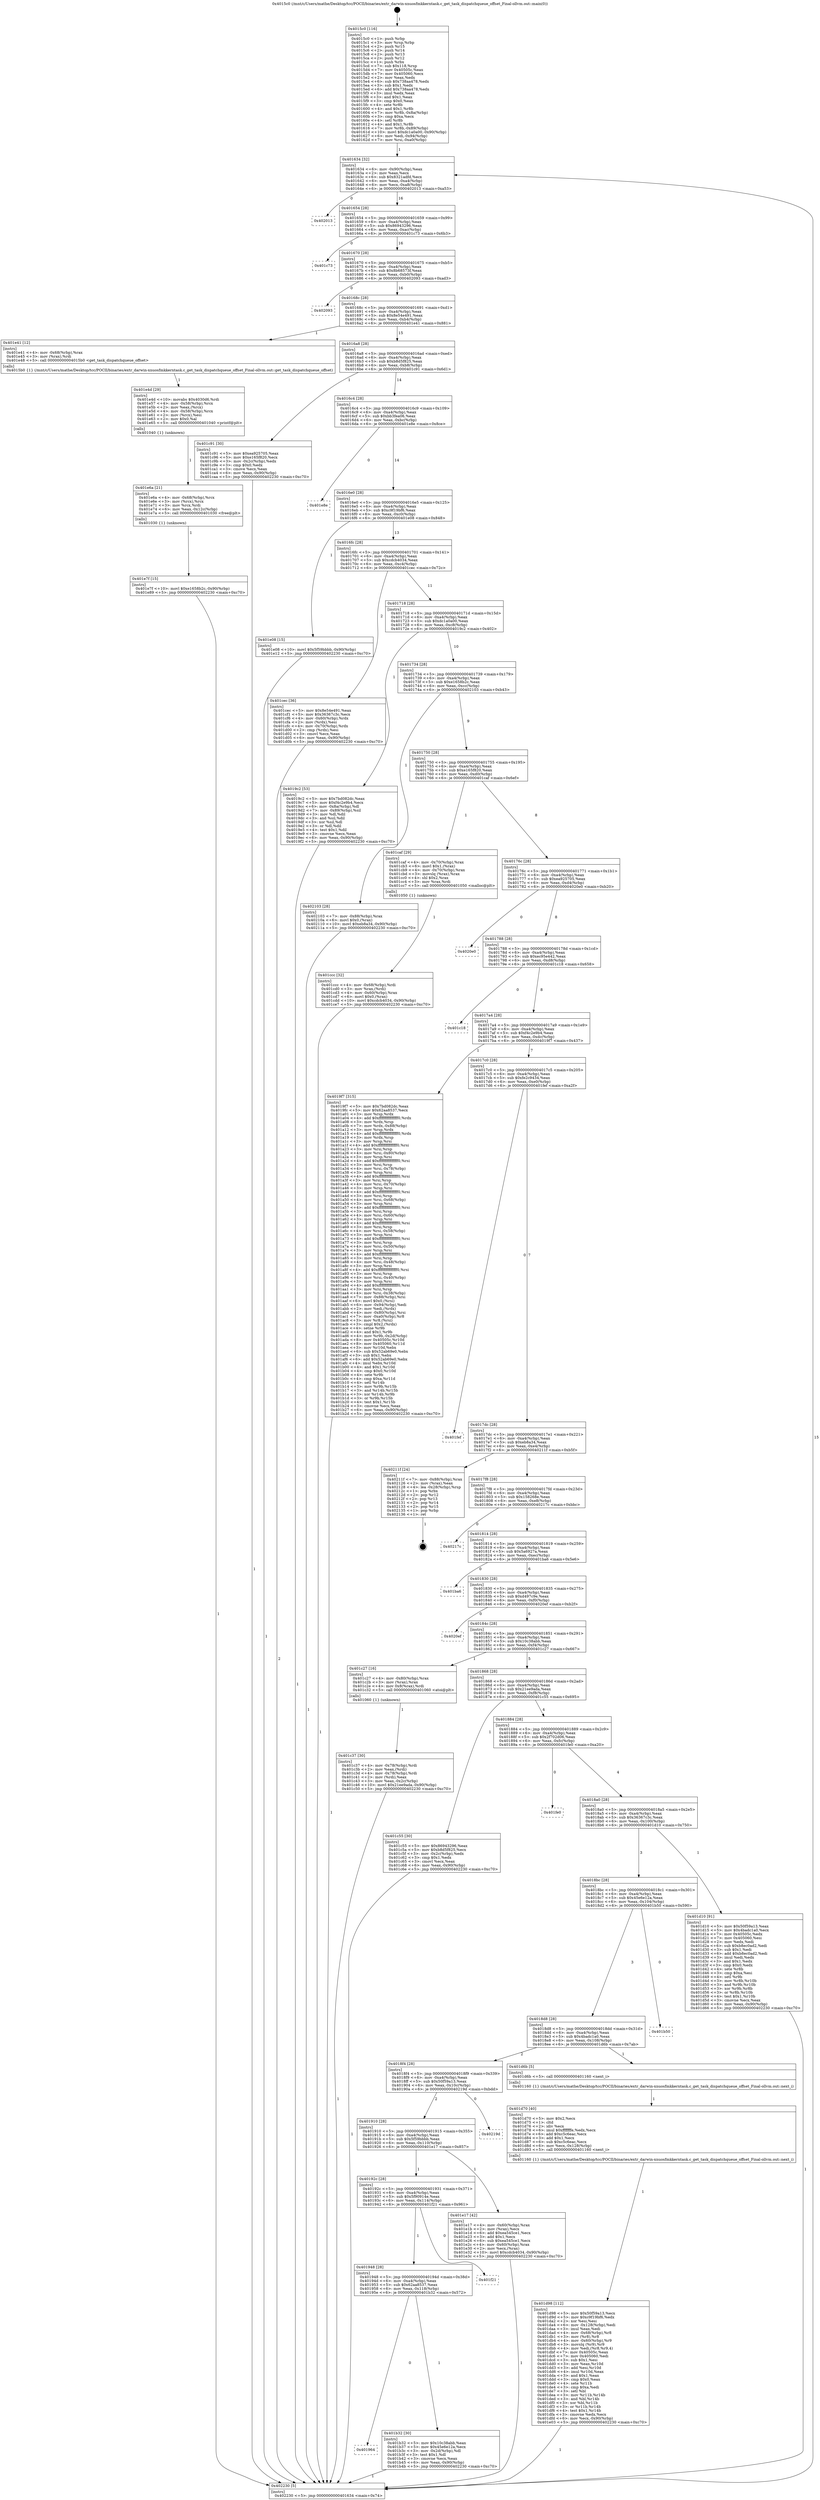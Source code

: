 digraph "0x4015c0" {
  label = "0x4015c0 (/mnt/c/Users/mathe/Desktop/tcc/POCII/binaries/extr_darwin-xnuosfmkkerntask.c_get_task_dispatchqueue_offset_Final-ollvm.out::main(0))"
  labelloc = "t"
  node[shape=record]

  Entry [label="",width=0.3,height=0.3,shape=circle,fillcolor=black,style=filled]
  "0x401634" [label="{
     0x401634 [32]\l
     | [instrs]\l
     &nbsp;&nbsp;0x401634 \<+6\>: mov -0x90(%rbp),%eax\l
     &nbsp;&nbsp;0x40163a \<+2\>: mov %eax,%ecx\l
     &nbsp;&nbsp;0x40163c \<+6\>: sub $0x8321adfd,%ecx\l
     &nbsp;&nbsp;0x401642 \<+6\>: mov %eax,-0xa4(%rbp)\l
     &nbsp;&nbsp;0x401648 \<+6\>: mov %ecx,-0xa8(%rbp)\l
     &nbsp;&nbsp;0x40164e \<+6\>: je 0000000000402013 \<main+0xa53\>\l
  }"]
  "0x402013" [label="{
     0x402013\l
  }", style=dashed]
  "0x401654" [label="{
     0x401654 [28]\l
     | [instrs]\l
     &nbsp;&nbsp;0x401654 \<+5\>: jmp 0000000000401659 \<main+0x99\>\l
     &nbsp;&nbsp;0x401659 \<+6\>: mov -0xa4(%rbp),%eax\l
     &nbsp;&nbsp;0x40165f \<+5\>: sub $0x86943296,%eax\l
     &nbsp;&nbsp;0x401664 \<+6\>: mov %eax,-0xac(%rbp)\l
     &nbsp;&nbsp;0x40166a \<+6\>: je 0000000000401c73 \<main+0x6b3\>\l
  }"]
  Exit [label="",width=0.3,height=0.3,shape=circle,fillcolor=black,style=filled,peripheries=2]
  "0x401c73" [label="{
     0x401c73\l
  }", style=dashed]
  "0x401670" [label="{
     0x401670 [28]\l
     | [instrs]\l
     &nbsp;&nbsp;0x401670 \<+5\>: jmp 0000000000401675 \<main+0xb5\>\l
     &nbsp;&nbsp;0x401675 \<+6\>: mov -0xa4(%rbp),%eax\l
     &nbsp;&nbsp;0x40167b \<+5\>: sub $0x8b68573f,%eax\l
     &nbsp;&nbsp;0x401680 \<+6\>: mov %eax,-0xb0(%rbp)\l
     &nbsp;&nbsp;0x401686 \<+6\>: je 0000000000402093 \<main+0xad3\>\l
  }"]
  "0x401e7f" [label="{
     0x401e7f [15]\l
     | [instrs]\l
     &nbsp;&nbsp;0x401e7f \<+10\>: movl $0xe1658b2c,-0x90(%rbp)\l
     &nbsp;&nbsp;0x401e89 \<+5\>: jmp 0000000000402230 \<main+0xc70\>\l
  }"]
  "0x402093" [label="{
     0x402093\l
  }", style=dashed]
  "0x40168c" [label="{
     0x40168c [28]\l
     | [instrs]\l
     &nbsp;&nbsp;0x40168c \<+5\>: jmp 0000000000401691 \<main+0xd1\>\l
     &nbsp;&nbsp;0x401691 \<+6\>: mov -0xa4(%rbp),%eax\l
     &nbsp;&nbsp;0x401697 \<+5\>: sub $0x8e54e491,%eax\l
     &nbsp;&nbsp;0x40169c \<+6\>: mov %eax,-0xb4(%rbp)\l
     &nbsp;&nbsp;0x4016a2 \<+6\>: je 0000000000401e41 \<main+0x881\>\l
  }"]
  "0x401e6a" [label="{
     0x401e6a [21]\l
     | [instrs]\l
     &nbsp;&nbsp;0x401e6a \<+4\>: mov -0x68(%rbp),%rcx\l
     &nbsp;&nbsp;0x401e6e \<+3\>: mov (%rcx),%rcx\l
     &nbsp;&nbsp;0x401e71 \<+3\>: mov %rcx,%rdi\l
     &nbsp;&nbsp;0x401e74 \<+6\>: mov %eax,-0x12c(%rbp)\l
     &nbsp;&nbsp;0x401e7a \<+5\>: call 0000000000401030 \<free@plt\>\l
     | [calls]\l
     &nbsp;&nbsp;0x401030 \{1\} (unknown)\l
  }"]
  "0x401e41" [label="{
     0x401e41 [12]\l
     | [instrs]\l
     &nbsp;&nbsp;0x401e41 \<+4\>: mov -0x68(%rbp),%rax\l
     &nbsp;&nbsp;0x401e45 \<+3\>: mov (%rax),%rdi\l
     &nbsp;&nbsp;0x401e48 \<+5\>: call 00000000004015b0 \<get_task_dispatchqueue_offset\>\l
     | [calls]\l
     &nbsp;&nbsp;0x4015b0 \{1\} (/mnt/c/Users/mathe/Desktop/tcc/POCII/binaries/extr_darwin-xnuosfmkkerntask.c_get_task_dispatchqueue_offset_Final-ollvm.out::get_task_dispatchqueue_offset)\l
  }"]
  "0x4016a8" [label="{
     0x4016a8 [28]\l
     | [instrs]\l
     &nbsp;&nbsp;0x4016a8 \<+5\>: jmp 00000000004016ad \<main+0xed\>\l
     &nbsp;&nbsp;0x4016ad \<+6\>: mov -0xa4(%rbp),%eax\l
     &nbsp;&nbsp;0x4016b3 \<+5\>: sub $0xb8d5f825,%eax\l
     &nbsp;&nbsp;0x4016b8 \<+6\>: mov %eax,-0xb8(%rbp)\l
     &nbsp;&nbsp;0x4016be \<+6\>: je 0000000000401c91 \<main+0x6d1\>\l
  }"]
  "0x401e4d" [label="{
     0x401e4d [29]\l
     | [instrs]\l
     &nbsp;&nbsp;0x401e4d \<+10\>: movabs $0x4030d6,%rdi\l
     &nbsp;&nbsp;0x401e57 \<+4\>: mov -0x58(%rbp),%rcx\l
     &nbsp;&nbsp;0x401e5b \<+2\>: mov %eax,(%rcx)\l
     &nbsp;&nbsp;0x401e5d \<+4\>: mov -0x58(%rbp),%rcx\l
     &nbsp;&nbsp;0x401e61 \<+2\>: mov (%rcx),%esi\l
     &nbsp;&nbsp;0x401e63 \<+2\>: mov $0x0,%al\l
     &nbsp;&nbsp;0x401e65 \<+5\>: call 0000000000401040 \<printf@plt\>\l
     | [calls]\l
     &nbsp;&nbsp;0x401040 \{1\} (unknown)\l
  }"]
  "0x401c91" [label="{
     0x401c91 [30]\l
     | [instrs]\l
     &nbsp;&nbsp;0x401c91 \<+5\>: mov $0xea925705,%eax\l
     &nbsp;&nbsp;0x401c96 \<+5\>: mov $0xe165f820,%ecx\l
     &nbsp;&nbsp;0x401c9b \<+3\>: mov -0x2c(%rbp),%edx\l
     &nbsp;&nbsp;0x401c9e \<+3\>: cmp $0x0,%edx\l
     &nbsp;&nbsp;0x401ca1 \<+3\>: cmove %ecx,%eax\l
     &nbsp;&nbsp;0x401ca4 \<+6\>: mov %eax,-0x90(%rbp)\l
     &nbsp;&nbsp;0x401caa \<+5\>: jmp 0000000000402230 \<main+0xc70\>\l
  }"]
  "0x4016c4" [label="{
     0x4016c4 [28]\l
     | [instrs]\l
     &nbsp;&nbsp;0x4016c4 \<+5\>: jmp 00000000004016c9 \<main+0x109\>\l
     &nbsp;&nbsp;0x4016c9 \<+6\>: mov -0xa4(%rbp),%eax\l
     &nbsp;&nbsp;0x4016cf \<+5\>: sub $0xbb3fea06,%eax\l
     &nbsp;&nbsp;0x4016d4 \<+6\>: mov %eax,-0xbc(%rbp)\l
     &nbsp;&nbsp;0x4016da \<+6\>: je 0000000000401e8e \<main+0x8ce\>\l
  }"]
  "0x401d98" [label="{
     0x401d98 [112]\l
     | [instrs]\l
     &nbsp;&nbsp;0x401d98 \<+5\>: mov $0x50f59a13,%ecx\l
     &nbsp;&nbsp;0x401d9d \<+5\>: mov $0xc9f19bf6,%edx\l
     &nbsp;&nbsp;0x401da2 \<+2\>: xor %esi,%esi\l
     &nbsp;&nbsp;0x401da4 \<+6\>: mov -0x128(%rbp),%edi\l
     &nbsp;&nbsp;0x401daa \<+3\>: imul %eax,%edi\l
     &nbsp;&nbsp;0x401dad \<+4\>: mov -0x68(%rbp),%r8\l
     &nbsp;&nbsp;0x401db1 \<+3\>: mov (%r8),%r8\l
     &nbsp;&nbsp;0x401db4 \<+4\>: mov -0x60(%rbp),%r9\l
     &nbsp;&nbsp;0x401db8 \<+3\>: movslq (%r9),%r9\l
     &nbsp;&nbsp;0x401dbb \<+4\>: mov %edi,(%r8,%r9,4)\l
     &nbsp;&nbsp;0x401dbf \<+7\>: mov 0x40505c,%eax\l
     &nbsp;&nbsp;0x401dc6 \<+7\>: mov 0x405060,%edi\l
     &nbsp;&nbsp;0x401dcd \<+3\>: sub $0x1,%esi\l
     &nbsp;&nbsp;0x401dd0 \<+3\>: mov %eax,%r10d\l
     &nbsp;&nbsp;0x401dd3 \<+3\>: add %esi,%r10d\l
     &nbsp;&nbsp;0x401dd6 \<+4\>: imul %r10d,%eax\l
     &nbsp;&nbsp;0x401dda \<+3\>: and $0x1,%eax\l
     &nbsp;&nbsp;0x401ddd \<+3\>: cmp $0x0,%eax\l
     &nbsp;&nbsp;0x401de0 \<+4\>: sete %r11b\l
     &nbsp;&nbsp;0x401de4 \<+3\>: cmp $0xa,%edi\l
     &nbsp;&nbsp;0x401de7 \<+3\>: setl %bl\l
     &nbsp;&nbsp;0x401dea \<+3\>: mov %r11b,%r14b\l
     &nbsp;&nbsp;0x401ded \<+3\>: and %bl,%r14b\l
     &nbsp;&nbsp;0x401df0 \<+3\>: xor %bl,%r11b\l
     &nbsp;&nbsp;0x401df3 \<+3\>: or %r11b,%r14b\l
     &nbsp;&nbsp;0x401df6 \<+4\>: test $0x1,%r14b\l
     &nbsp;&nbsp;0x401dfa \<+3\>: cmovne %edx,%ecx\l
     &nbsp;&nbsp;0x401dfd \<+6\>: mov %ecx,-0x90(%rbp)\l
     &nbsp;&nbsp;0x401e03 \<+5\>: jmp 0000000000402230 \<main+0xc70\>\l
  }"]
  "0x401e8e" [label="{
     0x401e8e\l
  }", style=dashed]
  "0x4016e0" [label="{
     0x4016e0 [28]\l
     | [instrs]\l
     &nbsp;&nbsp;0x4016e0 \<+5\>: jmp 00000000004016e5 \<main+0x125\>\l
     &nbsp;&nbsp;0x4016e5 \<+6\>: mov -0xa4(%rbp),%eax\l
     &nbsp;&nbsp;0x4016eb \<+5\>: sub $0xc9f19bf6,%eax\l
     &nbsp;&nbsp;0x4016f0 \<+6\>: mov %eax,-0xc0(%rbp)\l
     &nbsp;&nbsp;0x4016f6 \<+6\>: je 0000000000401e08 \<main+0x848\>\l
  }"]
  "0x401d70" [label="{
     0x401d70 [40]\l
     | [instrs]\l
     &nbsp;&nbsp;0x401d70 \<+5\>: mov $0x2,%ecx\l
     &nbsp;&nbsp;0x401d75 \<+1\>: cltd\l
     &nbsp;&nbsp;0x401d76 \<+2\>: idiv %ecx\l
     &nbsp;&nbsp;0x401d78 \<+6\>: imul $0xfffffffe,%edx,%ecx\l
     &nbsp;&nbsp;0x401d7e \<+6\>: add $0xc5c6eac,%ecx\l
     &nbsp;&nbsp;0x401d84 \<+3\>: add $0x1,%ecx\l
     &nbsp;&nbsp;0x401d87 \<+6\>: sub $0xc5c6eac,%ecx\l
     &nbsp;&nbsp;0x401d8d \<+6\>: mov %ecx,-0x128(%rbp)\l
     &nbsp;&nbsp;0x401d93 \<+5\>: call 0000000000401160 \<next_i\>\l
     | [calls]\l
     &nbsp;&nbsp;0x401160 \{1\} (/mnt/c/Users/mathe/Desktop/tcc/POCII/binaries/extr_darwin-xnuosfmkkerntask.c_get_task_dispatchqueue_offset_Final-ollvm.out::next_i)\l
  }"]
  "0x401e08" [label="{
     0x401e08 [15]\l
     | [instrs]\l
     &nbsp;&nbsp;0x401e08 \<+10\>: movl $0x5f59bbbb,-0x90(%rbp)\l
     &nbsp;&nbsp;0x401e12 \<+5\>: jmp 0000000000402230 \<main+0xc70\>\l
  }"]
  "0x4016fc" [label="{
     0x4016fc [28]\l
     | [instrs]\l
     &nbsp;&nbsp;0x4016fc \<+5\>: jmp 0000000000401701 \<main+0x141\>\l
     &nbsp;&nbsp;0x401701 \<+6\>: mov -0xa4(%rbp),%eax\l
     &nbsp;&nbsp;0x401707 \<+5\>: sub $0xcdcb4034,%eax\l
     &nbsp;&nbsp;0x40170c \<+6\>: mov %eax,-0xc4(%rbp)\l
     &nbsp;&nbsp;0x401712 \<+6\>: je 0000000000401cec \<main+0x72c\>\l
  }"]
  "0x401ccc" [label="{
     0x401ccc [32]\l
     | [instrs]\l
     &nbsp;&nbsp;0x401ccc \<+4\>: mov -0x68(%rbp),%rdi\l
     &nbsp;&nbsp;0x401cd0 \<+3\>: mov %rax,(%rdi)\l
     &nbsp;&nbsp;0x401cd3 \<+4\>: mov -0x60(%rbp),%rax\l
     &nbsp;&nbsp;0x401cd7 \<+6\>: movl $0x0,(%rax)\l
     &nbsp;&nbsp;0x401cdd \<+10\>: movl $0xcdcb4034,-0x90(%rbp)\l
     &nbsp;&nbsp;0x401ce7 \<+5\>: jmp 0000000000402230 \<main+0xc70\>\l
  }"]
  "0x401cec" [label="{
     0x401cec [36]\l
     | [instrs]\l
     &nbsp;&nbsp;0x401cec \<+5\>: mov $0x8e54e491,%eax\l
     &nbsp;&nbsp;0x401cf1 \<+5\>: mov $0x36367c3c,%ecx\l
     &nbsp;&nbsp;0x401cf6 \<+4\>: mov -0x60(%rbp),%rdx\l
     &nbsp;&nbsp;0x401cfa \<+2\>: mov (%rdx),%esi\l
     &nbsp;&nbsp;0x401cfc \<+4\>: mov -0x70(%rbp),%rdx\l
     &nbsp;&nbsp;0x401d00 \<+2\>: cmp (%rdx),%esi\l
     &nbsp;&nbsp;0x401d02 \<+3\>: cmovl %ecx,%eax\l
     &nbsp;&nbsp;0x401d05 \<+6\>: mov %eax,-0x90(%rbp)\l
     &nbsp;&nbsp;0x401d0b \<+5\>: jmp 0000000000402230 \<main+0xc70\>\l
  }"]
  "0x401718" [label="{
     0x401718 [28]\l
     | [instrs]\l
     &nbsp;&nbsp;0x401718 \<+5\>: jmp 000000000040171d \<main+0x15d\>\l
     &nbsp;&nbsp;0x40171d \<+6\>: mov -0xa4(%rbp),%eax\l
     &nbsp;&nbsp;0x401723 \<+5\>: sub $0xdc1a0a00,%eax\l
     &nbsp;&nbsp;0x401728 \<+6\>: mov %eax,-0xc8(%rbp)\l
     &nbsp;&nbsp;0x40172e \<+6\>: je 00000000004019c2 \<main+0x402\>\l
  }"]
  "0x401c37" [label="{
     0x401c37 [30]\l
     | [instrs]\l
     &nbsp;&nbsp;0x401c37 \<+4\>: mov -0x78(%rbp),%rdi\l
     &nbsp;&nbsp;0x401c3b \<+2\>: mov %eax,(%rdi)\l
     &nbsp;&nbsp;0x401c3d \<+4\>: mov -0x78(%rbp),%rdi\l
     &nbsp;&nbsp;0x401c41 \<+2\>: mov (%rdi),%eax\l
     &nbsp;&nbsp;0x401c43 \<+3\>: mov %eax,-0x2c(%rbp)\l
     &nbsp;&nbsp;0x401c46 \<+10\>: movl $0x21ee9ada,-0x90(%rbp)\l
     &nbsp;&nbsp;0x401c50 \<+5\>: jmp 0000000000402230 \<main+0xc70\>\l
  }"]
  "0x4019c2" [label="{
     0x4019c2 [53]\l
     | [instrs]\l
     &nbsp;&nbsp;0x4019c2 \<+5\>: mov $0x7bd082dc,%eax\l
     &nbsp;&nbsp;0x4019c7 \<+5\>: mov $0xf4c2e9b4,%ecx\l
     &nbsp;&nbsp;0x4019cc \<+6\>: mov -0x8a(%rbp),%dl\l
     &nbsp;&nbsp;0x4019d2 \<+7\>: mov -0x89(%rbp),%sil\l
     &nbsp;&nbsp;0x4019d9 \<+3\>: mov %dl,%dil\l
     &nbsp;&nbsp;0x4019dc \<+3\>: and %sil,%dil\l
     &nbsp;&nbsp;0x4019df \<+3\>: xor %sil,%dl\l
     &nbsp;&nbsp;0x4019e2 \<+3\>: or %dl,%dil\l
     &nbsp;&nbsp;0x4019e5 \<+4\>: test $0x1,%dil\l
     &nbsp;&nbsp;0x4019e9 \<+3\>: cmovne %ecx,%eax\l
     &nbsp;&nbsp;0x4019ec \<+6\>: mov %eax,-0x90(%rbp)\l
     &nbsp;&nbsp;0x4019f2 \<+5\>: jmp 0000000000402230 \<main+0xc70\>\l
  }"]
  "0x401734" [label="{
     0x401734 [28]\l
     | [instrs]\l
     &nbsp;&nbsp;0x401734 \<+5\>: jmp 0000000000401739 \<main+0x179\>\l
     &nbsp;&nbsp;0x401739 \<+6\>: mov -0xa4(%rbp),%eax\l
     &nbsp;&nbsp;0x40173f \<+5\>: sub $0xe1658b2c,%eax\l
     &nbsp;&nbsp;0x401744 \<+6\>: mov %eax,-0xcc(%rbp)\l
     &nbsp;&nbsp;0x40174a \<+6\>: je 0000000000402103 \<main+0xb43\>\l
  }"]
  "0x402230" [label="{
     0x402230 [5]\l
     | [instrs]\l
     &nbsp;&nbsp;0x402230 \<+5\>: jmp 0000000000401634 \<main+0x74\>\l
  }"]
  "0x4015c0" [label="{
     0x4015c0 [116]\l
     | [instrs]\l
     &nbsp;&nbsp;0x4015c0 \<+1\>: push %rbp\l
     &nbsp;&nbsp;0x4015c1 \<+3\>: mov %rsp,%rbp\l
     &nbsp;&nbsp;0x4015c4 \<+2\>: push %r15\l
     &nbsp;&nbsp;0x4015c6 \<+2\>: push %r14\l
     &nbsp;&nbsp;0x4015c8 \<+2\>: push %r13\l
     &nbsp;&nbsp;0x4015ca \<+2\>: push %r12\l
     &nbsp;&nbsp;0x4015cc \<+1\>: push %rbx\l
     &nbsp;&nbsp;0x4015cd \<+7\>: sub $0x118,%rsp\l
     &nbsp;&nbsp;0x4015d4 \<+7\>: mov 0x40505c,%eax\l
     &nbsp;&nbsp;0x4015db \<+7\>: mov 0x405060,%ecx\l
     &nbsp;&nbsp;0x4015e2 \<+2\>: mov %eax,%edx\l
     &nbsp;&nbsp;0x4015e4 \<+6\>: sub $0x738aa478,%edx\l
     &nbsp;&nbsp;0x4015ea \<+3\>: sub $0x1,%edx\l
     &nbsp;&nbsp;0x4015ed \<+6\>: add $0x738aa478,%edx\l
     &nbsp;&nbsp;0x4015f3 \<+3\>: imul %edx,%eax\l
     &nbsp;&nbsp;0x4015f6 \<+3\>: and $0x1,%eax\l
     &nbsp;&nbsp;0x4015f9 \<+3\>: cmp $0x0,%eax\l
     &nbsp;&nbsp;0x4015fc \<+4\>: sete %r8b\l
     &nbsp;&nbsp;0x401600 \<+4\>: and $0x1,%r8b\l
     &nbsp;&nbsp;0x401604 \<+7\>: mov %r8b,-0x8a(%rbp)\l
     &nbsp;&nbsp;0x40160b \<+3\>: cmp $0xa,%ecx\l
     &nbsp;&nbsp;0x40160e \<+4\>: setl %r8b\l
     &nbsp;&nbsp;0x401612 \<+4\>: and $0x1,%r8b\l
     &nbsp;&nbsp;0x401616 \<+7\>: mov %r8b,-0x89(%rbp)\l
     &nbsp;&nbsp;0x40161d \<+10\>: movl $0xdc1a0a00,-0x90(%rbp)\l
     &nbsp;&nbsp;0x401627 \<+6\>: mov %edi,-0x94(%rbp)\l
     &nbsp;&nbsp;0x40162d \<+7\>: mov %rsi,-0xa0(%rbp)\l
  }"]
  "0x401964" [label="{
     0x401964\l
  }", style=dashed]
  "0x402103" [label="{
     0x402103 [28]\l
     | [instrs]\l
     &nbsp;&nbsp;0x402103 \<+7\>: mov -0x88(%rbp),%rax\l
     &nbsp;&nbsp;0x40210a \<+6\>: movl $0x0,(%rax)\l
     &nbsp;&nbsp;0x402110 \<+10\>: movl $0xeb8a34,-0x90(%rbp)\l
     &nbsp;&nbsp;0x40211a \<+5\>: jmp 0000000000402230 \<main+0xc70\>\l
  }"]
  "0x401750" [label="{
     0x401750 [28]\l
     | [instrs]\l
     &nbsp;&nbsp;0x401750 \<+5\>: jmp 0000000000401755 \<main+0x195\>\l
     &nbsp;&nbsp;0x401755 \<+6\>: mov -0xa4(%rbp),%eax\l
     &nbsp;&nbsp;0x40175b \<+5\>: sub $0xe165f820,%eax\l
     &nbsp;&nbsp;0x401760 \<+6\>: mov %eax,-0xd0(%rbp)\l
     &nbsp;&nbsp;0x401766 \<+6\>: je 0000000000401caf \<main+0x6ef\>\l
  }"]
  "0x401b32" [label="{
     0x401b32 [30]\l
     | [instrs]\l
     &nbsp;&nbsp;0x401b32 \<+5\>: mov $0x10c38abb,%eax\l
     &nbsp;&nbsp;0x401b37 \<+5\>: mov $0x45e6e12a,%ecx\l
     &nbsp;&nbsp;0x401b3c \<+3\>: mov -0x2d(%rbp),%dl\l
     &nbsp;&nbsp;0x401b3f \<+3\>: test $0x1,%dl\l
     &nbsp;&nbsp;0x401b42 \<+3\>: cmovne %ecx,%eax\l
     &nbsp;&nbsp;0x401b45 \<+6\>: mov %eax,-0x90(%rbp)\l
     &nbsp;&nbsp;0x401b4b \<+5\>: jmp 0000000000402230 \<main+0xc70\>\l
  }"]
  "0x401caf" [label="{
     0x401caf [29]\l
     | [instrs]\l
     &nbsp;&nbsp;0x401caf \<+4\>: mov -0x70(%rbp),%rax\l
     &nbsp;&nbsp;0x401cb3 \<+6\>: movl $0x1,(%rax)\l
     &nbsp;&nbsp;0x401cb9 \<+4\>: mov -0x70(%rbp),%rax\l
     &nbsp;&nbsp;0x401cbd \<+3\>: movslq (%rax),%rax\l
     &nbsp;&nbsp;0x401cc0 \<+4\>: shl $0x2,%rax\l
     &nbsp;&nbsp;0x401cc4 \<+3\>: mov %rax,%rdi\l
     &nbsp;&nbsp;0x401cc7 \<+5\>: call 0000000000401050 \<malloc@plt\>\l
     | [calls]\l
     &nbsp;&nbsp;0x401050 \{1\} (unknown)\l
  }"]
  "0x40176c" [label="{
     0x40176c [28]\l
     | [instrs]\l
     &nbsp;&nbsp;0x40176c \<+5\>: jmp 0000000000401771 \<main+0x1b1\>\l
     &nbsp;&nbsp;0x401771 \<+6\>: mov -0xa4(%rbp),%eax\l
     &nbsp;&nbsp;0x401777 \<+5\>: sub $0xea925705,%eax\l
     &nbsp;&nbsp;0x40177c \<+6\>: mov %eax,-0xd4(%rbp)\l
     &nbsp;&nbsp;0x401782 \<+6\>: je 00000000004020e0 \<main+0xb20\>\l
  }"]
  "0x401948" [label="{
     0x401948 [28]\l
     | [instrs]\l
     &nbsp;&nbsp;0x401948 \<+5\>: jmp 000000000040194d \<main+0x38d\>\l
     &nbsp;&nbsp;0x40194d \<+6\>: mov -0xa4(%rbp),%eax\l
     &nbsp;&nbsp;0x401953 \<+5\>: sub $0x62aa8537,%eax\l
     &nbsp;&nbsp;0x401958 \<+6\>: mov %eax,-0x118(%rbp)\l
     &nbsp;&nbsp;0x40195e \<+6\>: je 0000000000401b32 \<main+0x572\>\l
  }"]
  "0x4020e0" [label="{
     0x4020e0\l
  }", style=dashed]
  "0x401788" [label="{
     0x401788 [28]\l
     | [instrs]\l
     &nbsp;&nbsp;0x401788 \<+5\>: jmp 000000000040178d \<main+0x1cd\>\l
     &nbsp;&nbsp;0x40178d \<+6\>: mov -0xa4(%rbp),%eax\l
     &nbsp;&nbsp;0x401793 \<+5\>: sub $0xec95e442,%eax\l
     &nbsp;&nbsp;0x401798 \<+6\>: mov %eax,-0xd8(%rbp)\l
     &nbsp;&nbsp;0x40179e \<+6\>: je 0000000000401c18 \<main+0x658\>\l
  }"]
  "0x401f21" [label="{
     0x401f21\l
  }", style=dashed]
  "0x401c18" [label="{
     0x401c18\l
  }", style=dashed]
  "0x4017a4" [label="{
     0x4017a4 [28]\l
     | [instrs]\l
     &nbsp;&nbsp;0x4017a4 \<+5\>: jmp 00000000004017a9 \<main+0x1e9\>\l
     &nbsp;&nbsp;0x4017a9 \<+6\>: mov -0xa4(%rbp),%eax\l
     &nbsp;&nbsp;0x4017af \<+5\>: sub $0xf4c2e9b4,%eax\l
     &nbsp;&nbsp;0x4017b4 \<+6\>: mov %eax,-0xdc(%rbp)\l
     &nbsp;&nbsp;0x4017ba \<+6\>: je 00000000004019f7 \<main+0x437\>\l
  }"]
  "0x40192c" [label="{
     0x40192c [28]\l
     | [instrs]\l
     &nbsp;&nbsp;0x40192c \<+5\>: jmp 0000000000401931 \<main+0x371\>\l
     &nbsp;&nbsp;0x401931 \<+6\>: mov -0xa4(%rbp),%eax\l
     &nbsp;&nbsp;0x401937 \<+5\>: sub $0x5f90914e,%eax\l
     &nbsp;&nbsp;0x40193c \<+6\>: mov %eax,-0x114(%rbp)\l
     &nbsp;&nbsp;0x401942 \<+6\>: je 0000000000401f21 \<main+0x961\>\l
  }"]
  "0x4019f7" [label="{
     0x4019f7 [315]\l
     | [instrs]\l
     &nbsp;&nbsp;0x4019f7 \<+5\>: mov $0x7bd082dc,%eax\l
     &nbsp;&nbsp;0x4019fc \<+5\>: mov $0x62aa8537,%ecx\l
     &nbsp;&nbsp;0x401a01 \<+3\>: mov %rsp,%rdx\l
     &nbsp;&nbsp;0x401a04 \<+4\>: add $0xfffffffffffffff0,%rdx\l
     &nbsp;&nbsp;0x401a08 \<+3\>: mov %rdx,%rsp\l
     &nbsp;&nbsp;0x401a0b \<+7\>: mov %rdx,-0x88(%rbp)\l
     &nbsp;&nbsp;0x401a12 \<+3\>: mov %rsp,%rdx\l
     &nbsp;&nbsp;0x401a15 \<+4\>: add $0xfffffffffffffff0,%rdx\l
     &nbsp;&nbsp;0x401a19 \<+3\>: mov %rdx,%rsp\l
     &nbsp;&nbsp;0x401a1c \<+3\>: mov %rsp,%rsi\l
     &nbsp;&nbsp;0x401a1f \<+4\>: add $0xfffffffffffffff0,%rsi\l
     &nbsp;&nbsp;0x401a23 \<+3\>: mov %rsi,%rsp\l
     &nbsp;&nbsp;0x401a26 \<+4\>: mov %rsi,-0x80(%rbp)\l
     &nbsp;&nbsp;0x401a2a \<+3\>: mov %rsp,%rsi\l
     &nbsp;&nbsp;0x401a2d \<+4\>: add $0xfffffffffffffff0,%rsi\l
     &nbsp;&nbsp;0x401a31 \<+3\>: mov %rsi,%rsp\l
     &nbsp;&nbsp;0x401a34 \<+4\>: mov %rsi,-0x78(%rbp)\l
     &nbsp;&nbsp;0x401a38 \<+3\>: mov %rsp,%rsi\l
     &nbsp;&nbsp;0x401a3b \<+4\>: add $0xfffffffffffffff0,%rsi\l
     &nbsp;&nbsp;0x401a3f \<+3\>: mov %rsi,%rsp\l
     &nbsp;&nbsp;0x401a42 \<+4\>: mov %rsi,-0x70(%rbp)\l
     &nbsp;&nbsp;0x401a46 \<+3\>: mov %rsp,%rsi\l
     &nbsp;&nbsp;0x401a49 \<+4\>: add $0xfffffffffffffff0,%rsi\l
     &nbsp;&nbsp;0x401a4d \<+3\>: mov %rsi,%rsp\l
     &nbsp;&nbsp;0x401a50 \<+4\>: mov %rsi,-0x68(%rbp)\l
     &nbsp;&nbsp;0x401a54 \<+3\>: mov %rsp,%rsi\l
     &nbsp;&nbsp;0x401a57 \<+4\>: add $0xfffffffffffffff0,%rsi\l
     &nbsp;&nbsp;0x401a5b \<+3\>: mov %rsi,%rsp\l
     &nbsp;&nbsp;0x401a5e \<+4\>: mov %rsi,-0x60(%rbp)\l
     &nbsp;&nbsp;0x401a62 \<+3\>: mov %rsp,%rsi\l
     &nbsp;&nbsp;0x401a65 \<+4\>: add $0xfffffffffffffff0,%rsi\l
     &nbsp;&nbsp;0x401a69 \<+3\>: mov %rsi,%rsp\l
     &nbsp;&nbsp;0x401a6c \<+4\>: mov %rsi,-0x58(%rbp)\l
     &nbsp;&nbsp;0x401a70 \<+3\>: mov %rsp,%rsi\l
     &nbsp;&nbsp;0x401a73 \<+4\>: add $0xfffffffffffffff0,%rsi\l
     &nbsp;&nbsp;0x401a77 \<+3\>: mov %rsi,%rsp\l
     &nbsp;&nbsp;0x401a7a \<+4\>: mov %rsi,-0x50(%rbp)\l
     &nbsp;&nbsp;0x401a7e \<+3\>: mov %rsp,%rsi\l
     &nbsp;&nbsp;0x401a81 \<+4\>: add $0xfffffffffffffff0,%rsi\l
     &nbsp;&nbsp;0x401a85 \<+3\>: mov %rsi,%rsp\l
     &nbsp;&nbsp;0x401a88 \<+4\>: mov %rsi,-0x48(%rbp)\l
     &nbsp;&nbsp;0x401a8c \<+3\>: mov %rsp,%rsi\l
     &nbsp;&nbsp;0x401a8f \<+4\>: add $0xfffffffffffffff0,%rsi\l
     &nbsp;&nbsp;0x401a93 \<+3\>: mov %rsi,%rsp\l
     &nbsp;&nbsp;0x401a96 \<+4\>: mov %rsi,-0x40(%rbp)\l
     &nbsp;&nbsp;0x401a9a \<+3\>: mov %rsp,%rsi\l
     &nbsp;&nbsp;0x401a9d \<+4\>: add $0xfffffffffffffff0,%rsi\l
     &nbsp;&nbsp;0x401aa1 \<+3\>: mov %rsi,%rsp\l
     &nbsp;&nbsp;0x401aa4 \<+4\>: mov %rsi,-0x38(%rbp)\l
     &nbsp;&nbsp;0x401aa8 \<+7\>: mov -0x88(%rbp),%rsi\l
     &nbsp;&nbsp;0x401aaf \<+6\>: movl $0x0,(%rsi)\l
     &nbsp;&nbsp;0x401ab5 \<+6\>: mov -0x94(%rbp),%edi\l
     &nbsp;&nbsp;0x401abb \<+2\>: mov %edi,(%rdx)\l
     &nbsp;&nbsp;0x401abd \<+4\>: mov -0x80(%rbp),%rsi\l
     &nbsp;&nbsp;0x401ac1 \<+7\>: mov -0xa0(%rbp),%r8\l
     &nbsp;&nbsp;0x401ac8 \<+3\>: mov %r8,(%rsi)\l
     &nbsp;&nbsp;0x401acb \<+3\>: cmpl $0x2,(%rdx)\l
     &nbsp;&nbsp;0x401ace \<+4\>: setne %r9b\l
     &nbsp;&nbsp;0x401ad2 \<+4\>: and $0x1,%r9b\l
     &nbsp;&nbsp;0x401ad6 \<+4\>: mov %r9b,-0x2d(%rbp)\l
     &nbsp;&nbsp;0x401ada \<+8\>: mov 0x40505c,%r10d\l
     &nbsp;&nbsp;0x401ae2 \<+8\>: mov 0x405060,%r11d\l
     &nbsp;&nbsp;0x401aea \<+3\>: mov %r10d,%ebx\l
     &nbsp;&nbsp;0x401aed \<+6\>: sub $0x52ab69e0,%ebx\l
     &nbsp;&nbsp;0x401af3 \<+3\>: sub $0x1,%ebx\l
     &nbsp;&nbsp;0x401af6 \<+6\>: add $0x52ab69e0,%ebx\l
     &nbsp;&nbsp;0x401afc \<+4\>: imul %ebx,%r10d\l
     &nbsp;&nbsp;0x401b00 \<+4\>: and $0x1,%r10d\l
     &nbsp;&nbsp;0x401b04 \<+4\>: cmp $0x0,%r10d\l
     &nbsp;&nbsp;0x401b08 \<+4\>: sete %r9b\l
     &nbsp;&nbsp;0x401b0c \<+4\>: cmp $0xa,%r11d\l
     &nbsp;&nbsp;0x401b10 \<+4\>: setl %r14b\l
     &nbsp;&nbsp;0x401b14 \<+3\>: mov %r9b,%r15b\l
     &nbsp;&nbsp;0x401b17 \<+3\>: and %r14b,%r15b\l
     &nbsp;&nbsp;0x401b1a \<+3\>: xor %r14b,%r9b\l
     &nbsp;&nbsp;0x401b1d \<+3\>: or %r9b,%r15b\l
     &nbsp;&nbsp;0x401b20 \<+4\>: test $0x1,%r15b\l
     &nbsp;&nbsp;0x401b24 \<+3\>: cmovne %ecx,%eax\l
     &nbsp;&nbsp;0x401b27 \<+6\>: mov %eax,-0x90(%rbp)\l
     &nbsp;&nbsp;0x401b2d \<+5\>: jmp 0000000000402230 \<main+0xc70\>\l
  }"]
  "0x4017c0" [label="{
     0x4017c0 [28]\l
     | [instrs]\l
     &nbsp;&nbsp;0x4017c0 \<+5\>: jmp 00000000004017c5 \<main+0x205\>\l
     &nbsp;&nbsp;0x4017c5 \<+6\>: mov -0xa4(%rbp),%eax\l
     &nbsp;&nbsp;0x4017cb \<+5\>: sub $0xfe2c9434,%eax\l
     &nbsp;&nbsp;0x4017d0 \<+6\>: mov %eax,-0xe0(%rbp)\l
     &nbsp;&nbsp;0x4017d6 \<+6\>: je 0000000000401fef \<main+0xa2f\>\l
  }"]
  "0x401e17" [label="{
     0x401e17 [42]\l
     | [instrs]\l
     &nbsp;&nbsp;0x401e17 \<+4\>: mov -0x60(%rbp),%rax\l
     &nbsp;&nbsp;0x401e1b \<+2\>: mov (%rax),%ecx\l
     &nbsp;&nbsp;0x401e1d \<+6\>: add $0xea545ce1,%ecx\l
     &nbsp;&nbsp;0x401e23 \<+3\>: add $0x1,%ecx\l
     &nbsp;&nbsp;0x401e26 \<+6\>: sub $0xea545ce1,%ecx\l
     &nbsp;&nbsp;0x401e2c \<+4\>: mov -0x60(%rbp),%rax\l
     &nbsp;&nbsp;0x401e30 \<+2\>: mov %ecx,(%rax)\l
     &nbsp;&nbsp;0x401e32 \<+10\>: movl $0xcdcb4034,-0x90(%rbp)\l
     &nbsp;&nbsp;0x401e3c \<+5\>: jmp 0000000000402230 \<main+0xc70\>\l
  }"]
  "0x401910" [label="{
     0x401910 [28]\l
     | [instrs]\l
     &nbsp;&nbsp;0x401910 \<+5\>: jmp 0000000000401915 \<main+0x355\>\l
     &nbsp;&nbsp;0x401915 \<+6\>: mov -0xa4(%rbp),%eax\l
     &nbsp;&nbsp;0x40191b \<+5\>: sub $0x5f59bbbb,%eax\l
     &nbsp;&nbsp;0x401920 \<+6\>: mov %eax,-0x110(%rbp)\l
     &nbsp;&nbsp;0x401926 \<+6\>: je 0000000000401e17 \<main+0x857\>\l
  }"]
  "0x401fef" [label="{
     0x401fef\l
  }", style=dashed]
  "0x4017dc" [label="{
     0x4017dc [28]\l
     | [instrs]\l
     &nbsp;&nbsp;0x4017dc \<+5\>: jmp 00000000004017e1 \<main+0x221\>\l
     &nbsp;&nbsp;0x4017e1 \<+6\>: mov -0xa4(%rbp),%eax\l
     &nbsp;&nbsp;0x4017e7 \<+5\>: sub $0xeb8a34,%eax\l
     &nbsp;&nbsp;0x4017ec \<+6\>: mov %eax,-0xe4(%rbp)\l
     &nbsp;&nbsp;0x4017f2 \<+6\>: je 000000000040211f \<main+0xb5f\>\l
  }"]
  "0x40219d" [label="{
     0x40219d\l
  }", style=dashed]
  "0x40211f" [label="{
     0x40211f [24]\l
     | [instrs]\l
     &nbsp;&nbsp;0x40211f \<+7\>: mov -0x88(%rbp),%rax\l
     &nbsp;&nbsp;0x402126 \<+2\>: mov (%rax),%eax\l
     &nbsp;&nbsp;0x402128 \<+4\>: lea -0x28(%rbp),%rsp\l
     &nbsp;&nbsp;0x40212c \<+1\>: pop %rbx\l
     &nbsp;&nbsp;0x40212d \<+2\>: pop %r12\l
     &nbsp;&nbsp;0x40212f \<+2\>: pop %r13\l
     &nbsp;&nbsp;0x402131 \<+2\>: pop %r14\l
     &nbsp;&nbsp;0x402133 \<+2\>: pop %r15\l
     &nbsp;&nbsp;0x402135 \<+1\>: pop %rbp\l
     &nbsp;&nbsp;0x402136 \<+1\>: ret\l
  }"]
  "0x4017f8" [label="{
     0x4017f8 [28]\l
     | [instrs]\l
     &nbsp;&nbsp;0x4017f8 \<+5\>: jmp 00000000004017fd \<main+0x23d\>\l
     &nbsp;&nbsp;0x4017fd \<+6\>: mov -0xa4(%rbp),%eax\l
     &nbsp;&nbsp;0x401803 \<+5\>: sub $0x158268e,%eax\l
     &nbsp;&nbsp;0x401808 \<+6\>: mov %eax,-0xe8(%rbp)\l
     &nbsp;&nbsp;0x40180e \<+6\>: je 000000000040217c \<main+0xbbc\>\l
  }"]
  "0x4018f4" [label="{
     0x4018f4 [28]\l
     | [instrs]\l
     &nbsp;&nbsp;0x4018f4 \<+5\>: jmp 00000000004018f9 \<main+0x339\>\l
     &nbsp;&nbsp;0x4018f9 \<+6\>: mov -0xa4(%rbp),%eax\l
     &nbsp;&nbsp;0x4018ff \<+5\>: sub $0x50f59a13,%eax\l
     &nbsp;&nbsp;0x401904 \<+6\>: mov %eax,-0x10c(%rbp)\l
     &nbsp;&nbsp;0x40190a \<+6\>: je 000000000040219d \<main+0xbdd\>\l
  }"]
  "0x40217c" [label="{
     0x40217c\l
  }", style=dashed]
  "0x401814" [label="{
     0x401814 [28]\l
     | [instrs]\l
     &nbsp;&nbsp;0x401814 \<+5\>: jmp 0000000000401819 \<main+0x259\>\l
     &nbsp;&nbsp;0x401819 \<+6\>: mov -0xa4(%rbp),%eax\l
     &nbsp;&nbsp;0x40181f \<+5\>: sub $0x5a6927a,%eax\l
     &nbsp;&nbsp;0x401824 \<+6\>: mov %eax,-0xec(%rbp)\l
     &nbsp;&nbsp;0x40182a \<+6\>: je 0000000000401ba6 \<main+0x5e6\>\l
  }"]
  "0x401d6b" [label="{
     0x401d6b [5]\l
     | [instrs]\l
     &nbsp;&nbsp;0x401d6b \<+5\>: call 0000000000401160 \<next_i\>\l
     | [calls]\l
     &nbsp;&nbsp;0x401160 \{1\} (/mnt/c/Users/mathe/Desktop/tcc/POCII/binaries/extr_darwin-xnuosfmkkerntask.c_get_task_dispatchqueue_offset_Final-ollvm.out::next_i)\l
  }"]
  "0x401ba6" [label="{
     0x401ba6\l
  }", style=dashed]
  "0x401830" [label="{
     0x401830 [28]\l
     | [instrs]\l
     &nbsp;&nbsp;0x401830 \<+5\>: jmp 0000000000401835 \<main+0x275\>\l
     &nbsp;&nbsp;0x401835 \<+6\>: mov -0xa4(%rbp),%eax\l
     &nbsp;&nbsp;0x40183b \<+5\>: sub $0xd497c9e,%eax\l
     &nbsp;&nbsp;0x401840 \<+6\>: mov %eax,-0xf0(%rbp)\l
     &nbsp;&nbsp;0x401846 \<+6\>: je 00000000004020ef \<main+0xb2f\>\l
  }"]
  "0x4018d8" [label="{
     0x4018d8 [28]\l
     | [instrs]\l
     &nbsp;&nbsp;0x4018d8 \<+5\>: jmp 00000000004018dd \<main+0x31d\>\l
     &nbsp;&nbsp;0x4018dd \<+6\>: mov -0xa4(%rbp),%eax\l
     &nbsp;&nbsp;0x4018e3 \<+5\>: sub $0x4badc1a0,%eax\l
     &nbsp;&nbsp;0x4018e8 \<+6\>: mov %eax,-0x108(%rbp)\l
     &nbsp;&nbsp;0x4018ee \<+6\>: je 0000000000401d6b \<main+0x7ab\>\l
  }"]
  "0x4020ef" [label="{
     0x4020ef\l
  }", style=dashed]
  "0x40184c" [label="{
     0x40184c [28]\l
     | [instrs]\l
     &nbsp;&nbsp;0x40184c \<+5\>: jmp 0000000000401851 \<main+0x291\>\l
     &nbsp;&nbsp;0x401851 \<+6\>: mov -0xa4(%rbp),%eax\l
     &nbsp;&nbsp;0x401857 \<+5\>: sub $0x10c38abb,%eax\l
     &nbsp;&nbsp;0x40185c \<+6\>: mov %eax,-0xf4(%rbp)\l
     &nbsp;&nbsp;0x401862 \<+6\>: je 0000000000401c27 \<main+0x667\>\l
  }"]
  "0x401b50" [label="{
     0x401b50\l
  }", style=dashed]
  "0x401c27" [label="{
     0x401c27 [16]\l
     | [instrs]\l
     &nbsp;&nbsp;0x401c27 \<+4\>: mov -0x80(%rbp),%rax\l
     &nbsp;&nbsp;0x401c2b \<+3\>: mov (%rax),%rax\l
     &nbsp;&nbsp;0x401c2e \<+4\>: mov 0x8(%rax),%rdi\l
     &nbsp;&nbsp;0x401c32 \<+5\>: call 0000000000401060 \<atoi@plt\>\l
     | [calls]\l
     &nbsp;&nbsp;0x401060 \{1\} (unknown)\l
  }"]
  "0x401868" [label="{
     0x401868 [28]\l
     | [instrs]\l
     &nbsp;&nbsp;0x401868 \<+5\>: jmp 000000000040186d \<main+0x2ad\>\l
     &nbsp;&nbsp;0x40186d \<+6\>: mov -0xa4(%rbp),%eax\l
     &nbsp;&nbsp;0x401873 \<+5\>: sub $0x21ee9ada,%eax\l
     &nbsp;&nbsp;0x401878 \<+6\>: mov %eax,-0xf8(%rbp)\l
     &nbsp;&nbsp;0x40187e \<+6\>: je 0000000000401c55 \<main+0x695\>\l
  }"]
  "0x4018bc" [label="{
     0x4018bc [28]\l
     | [instrs]\l
     &nbsp;&nbsp;0x4018bc \<+5\>: jmp 00000000004018c1 \<main+0x301\>\l
     &nbsp;&nbsp;0x4018c1 \<+6\>: mov -0xa4(%rbp),%eax\l
     &nbsp;&nbsp;0x4018c7 \<+5\>: sub $0x45e6e12a,%eax\l
     &nbsp;&nbsp;0x4018cc \<+6\>: mov %eax,-0x104(%rbp)\l
     &nbsp;&nbsp;0x4018d2 \<+6\>: je 0000000000401b50 \<main+0x590\>\l
  }"]
  "0x401c55" [label="{
     0x401c55 [30]\l
     | [instrs]\l
     &nbsp;&nbsp;0x401c55 \<+5\>: mov $0x86943296,%eax\l
     &nbsp;&nbsp;0x401c5a \<+5\>: mov $0xb8d5f825,%ecx\l
     &nbsp;&nbsp;0x401c5f \<+3\>: mov -0x2c(%rbp),%edx\l
     &nbsp;&nbsp;0x401c62 \<+3\>: cmp $0x1,%edx\l
     &nbsp;&nbsp;0x401c65 \<+3\>: cmovl %ecx,%eax\l
     &nbsp;&nbsp;0x401c68 \<+6\>: mov %eax,-0x90(%rbp)\l
     &nbsp;&nbsp;0x401c6e \<+5\>: jmp 0000000000402230 \<main+0xc70\>\l
  }"]
  "0x401884" [label="{
     0x401884 [28]\l
     | [instrs]\l
     &nbsp;&nbsp;0x401884 \<+5\>: jmp 0000000000401889 \<main+0x2c9\>\l
     &nbsp;&nbsp;0x401889 \<+6\>: mov -0xa4(%rbp),%eax\l
     &nbsp;&nbsp;0x40188f \<+5\>: sub $0x2f702d06,%eax\l
     &nbsp;&nbsp;0x401894 \<+6\>: mov %eax,-0xfc(%rbp)\l
     &nbsp;&nbsp;0x40189a \<+6\>: je 0000000000401fe0 \<main+0xa20\>\l
  }"]
  "0x401d10" [label="{
     0x401d10 [91]\l
     | [instrs]\l
     &nbsp;&nbsp;0x401d10 \<+5\>: mov $0x50f59a13,%eax\l
     &nbsp;&nbsp;0x401d15 \<+5\>: mov $0x4badc1a0,%ecx\l
     &nbsp;&nbsp;0x401d1a \<+7\>: mov 0x40505c,%edx\l
     &nbsp;&nbsp;0x401d21 \<+7\>: mov 0x405060,%esi\l
     &nbsp;&nbsp;0x401d28 \<+2\>: mov %edx,%edi\l
     &nbsp;&nbsp;0x401d2a \<+6\>: sub $0xb8ec0ad2,%edi\l
     &nbsp;&nbsp;0x401d30 \<+3\>: sub $0x1,%edi\l
     &nbsp;&nbsp;0x401d33 \<+6\>: add $0xb8ec0ad2,%edi\l
     &nbsp;&nbsp;0x401d39 \<+3\>: imul %edi,%edx\l
     &nbsp;&nbsp;0x401d3c \<+3\>: and $0x1,%edx\l
     &nbsp;&nbsp;0x401d3f \<+3\>: cmp $0x0,%edx\l
     &nbsp;&nbsp;0x401d42 \<+4\>: sete %r8b\l
     &nbsp;&nbsp;0x401d46 \<+3\>: cmp $0xa,%esi\l
     &nbsp;&nbsp;0x401d49 \<+4\>: setl %r9b\l
     &nbsp;&nbsp;0x401d4d \<+3\>: mov %r8b,%r10b\l
     &nbsp;&nbsp;0x401d50 \<+3\>: and %r9b,%r10b\l
     &nbsp;&nbsp;0x401d53 \<+3\>: xor %r9b,%r8b\l
     &nbsp;&nbsp;0x401d56 \<+3\>: or %r8b,%r10b\l
     &nbsp;&nbsp;0x401d59 \<+4\>: test $0x1,%r10b\l
     &nbsp;&nbsp;0x401d5d \<+3\>: cmovne %ecx,%eax\l
     &nbsp;&nbsp;0x401d60 \<+6\>: mov %eax,-0x90(%rbp)\l
     &nbsp;&nbsp;0x401d66 \<+5\>: jmp 0000000000402230 \<main+0xc70\>\l
  }"]
  "0x401fe0" [label="{
     0x401fe0\l
  }", style=dashed]
  "0x4018a0" [label="{
     0x4018a0 [28]\l
     | [instrs]\l
     &nbsp;&nbsp;0x4018a0 \<+5\>: jmp 00000000004018a5 \<main+0x2e5\>\l
     &nbsp;&nbsp;0x4018a5 \<+6\>: mov -0xa4(%rbp),%eax\l
     &nbsp;&nbsp;0x4018ab \<+5\>: sub $0x36367c3c,%eax\l
     &nbsp;&nbsp;0x4018b0 \<+6\>: mov %eax,-0x100(%rbp)\l
     &nbsp;&nbsp;0x4018b6 \<+6\>: je 0000000000401d10 \<main+0x750\>\l
  }"]
  Entry -> "0x4015c0" [label=" 1"]
  "0x401634" -> "0x402013" [label=" 0"]
  "0x401634" -> "0x401654" [label=" 16"]
  "0x40211f" -> Exit [label=" 1"]
  "0x401654" -> "0x401c73" [label=" 0"]
  "0x401654" -> "0x401670" [label=" 16"]
  "0x402103" -> "0x402230" [label=" 1"]
  "0x401670" -> "0x402093" [label=" 0"]
  "0x401670" -> "0x40168c" [label=" 16"]
  "0x401e7f" -> "0x402230" [label=" 1"]
  "0x40168c" -> "0x401e41" [label=" 1"]
  "0x40168c" -> "0x4016a8" [label=" 15"]
  "0x401e6a" -> "0x401e7f" [label=" 1"]
  "0x4016a8" -> "0x401c91" [label=" 1"]
  "0x4016a8" -> "0x4016c4" [label=" 14"]
  "0x401e4d" -> "0x401e6a" [label=" 1"]
  "0x4016c4" -> "0x401e8e" [label=" 0"]
  "0x4016c4" -> "0x4016e0" [label=" 14"]
  "0x401e41" -> "0x401e4d" [label=" 1"]
  "0x4016e0" -> "0x401e08" [label=" 1"]
  "0x4016e0" -> "0x4016fc" [label=" 13"]
  "0x401e17" -> "0x402230" [label=" 1"]
  "0x4016fc" -> "0x401cec" [label=" 2"]
  "0x4016fc" -> "0x401718" [label=" 11"]
  "0x401e08" -> "0x402230" [label=" 1"]
  "0x401718" -> "0x4019c2" [label=" 1"]
  "0x401718" -> "0x401734" [label=" 10"]
  "0x4019c2" -> "0x402230" [label=" 1"]
  "0x4015c0" -> "0x401634" [label=" 1"]
  "0x402230" -> "0x401634" [label=" 15"]
  "0x401d98" -> "0x402230" [label=" 1"]
  "0x401734" -> "0x402103" [label=" 1"]
  "0x401734" -> "0x401750" [label=" 9"]
  "0x401d70" -> "0x401d98" [label=" 1"]
  "0x401750" -> "0x401caf" [label=" 1"]
  "0x401750" -> "0x40176c" [label=" 8"]
  "0x401d6b" -> "0x401d70" [label=" 1"]
  "0x40176c" -> "0x4020e0" [label=" 0"]
  "0x40176c" -> "0x401788" [label=" 8"]
  "0x401cec" -> "0x402230" [label=" 2"]
  "0x401788" -> "0x401c18" [label=" 0"]
  "0x401788" -> "0x4017a4" [label=" 8"]
  "0x401ccc" -> "0x402230" [label=" 1"]
  "0x4017a4" -> "0x4019f7" [label=" 1"]
  "0x4017a4" -> "0x4017c0" [label=" 7"]
  "0x401c91" -> "0x402230" [label=" 1"]
  "0x4019f7" -> "0x402230" [label=" 1"]
  "0x401c55" -> "0x402230" [label=" 1"]
  "0x4017c0" -> "0x401fef" [label=" 0"]
  "0x4017c0" -> "0x4017dc" [label=" 7"]
  "0x401c27" -> "0x401c37" [label=" 1"]
  "0x4017dc" -> "0x40211f" [label=" 1"]
  "0x4017dc" -> "0x4017f8" [label=" 6"]
  "0x401b32" -> "0x402230" [label=" 1"]
  "0x4017f8" -> "0x40217c" [label=" 0"]
  "0x4017f8" -> "0x401814" [label=" 6"]
  "0x401948" -> "0x401b32" [label=" 1"]
  "0x401814" -> "0x401ba6" [label=" 0"]
  "0x401814" -> "0x401830" [label=" 6"]
  "0x401d10" -> "0x402230" [label=" 1"]
  "0x401830" -> "0x4020ef" [label=" 0"]
  "0x401830" -> "0x40184c" [label=" 6"]
  "0x40192c" -> "0x401f21" [label=" 0"]
  "0x40184c" -> "0x401c27" [label=" 1"]
  "0x40184c" -> "0x401868" [label=" 5"]
  "0x401caf" -> "0x401ccc" [label=" 1"]
  "0x401868" -> "0x401c55" [label=" 1"]
  "0x401868" -> "0x401884" [label=" 4"]
  "0x401910" -> "0x401e17" [label=" 1"]
  "0x401884" -> "0x401fe0" [label=" 0"]
  "0x401884" -> "0x4018a0" [label=" 4"]
  "0x401c37" -> "0x402230" [label=" 1"]
  "0x4018a0" -> "0x401d10" [label=" 1"]
  "0x4018a0" -> "0x4018bc" [label=" 3"]
  "0x401910" -> "0x40192c" [label=" 1"]
  "0x4018bc" -> "0x401b50" [label=" 0"]
  "0x4018bc" -> "0x4018d8" [label=" 3"]
  "0x40192c" -> "0x401948" [label=" 1"]
  "0x4018d8" -> "0x401d6b" [label=" 1"]
  "0x4018d8" -> "0x4018f4" [label=" 2"]
  "0x401948" -> "0x401964" [label=" 0"]
  "0x4018f4" -> "0x40219d" [label=" 0"]
  "0x4018f4" -> "0x401910" [label=" 2"]
}
